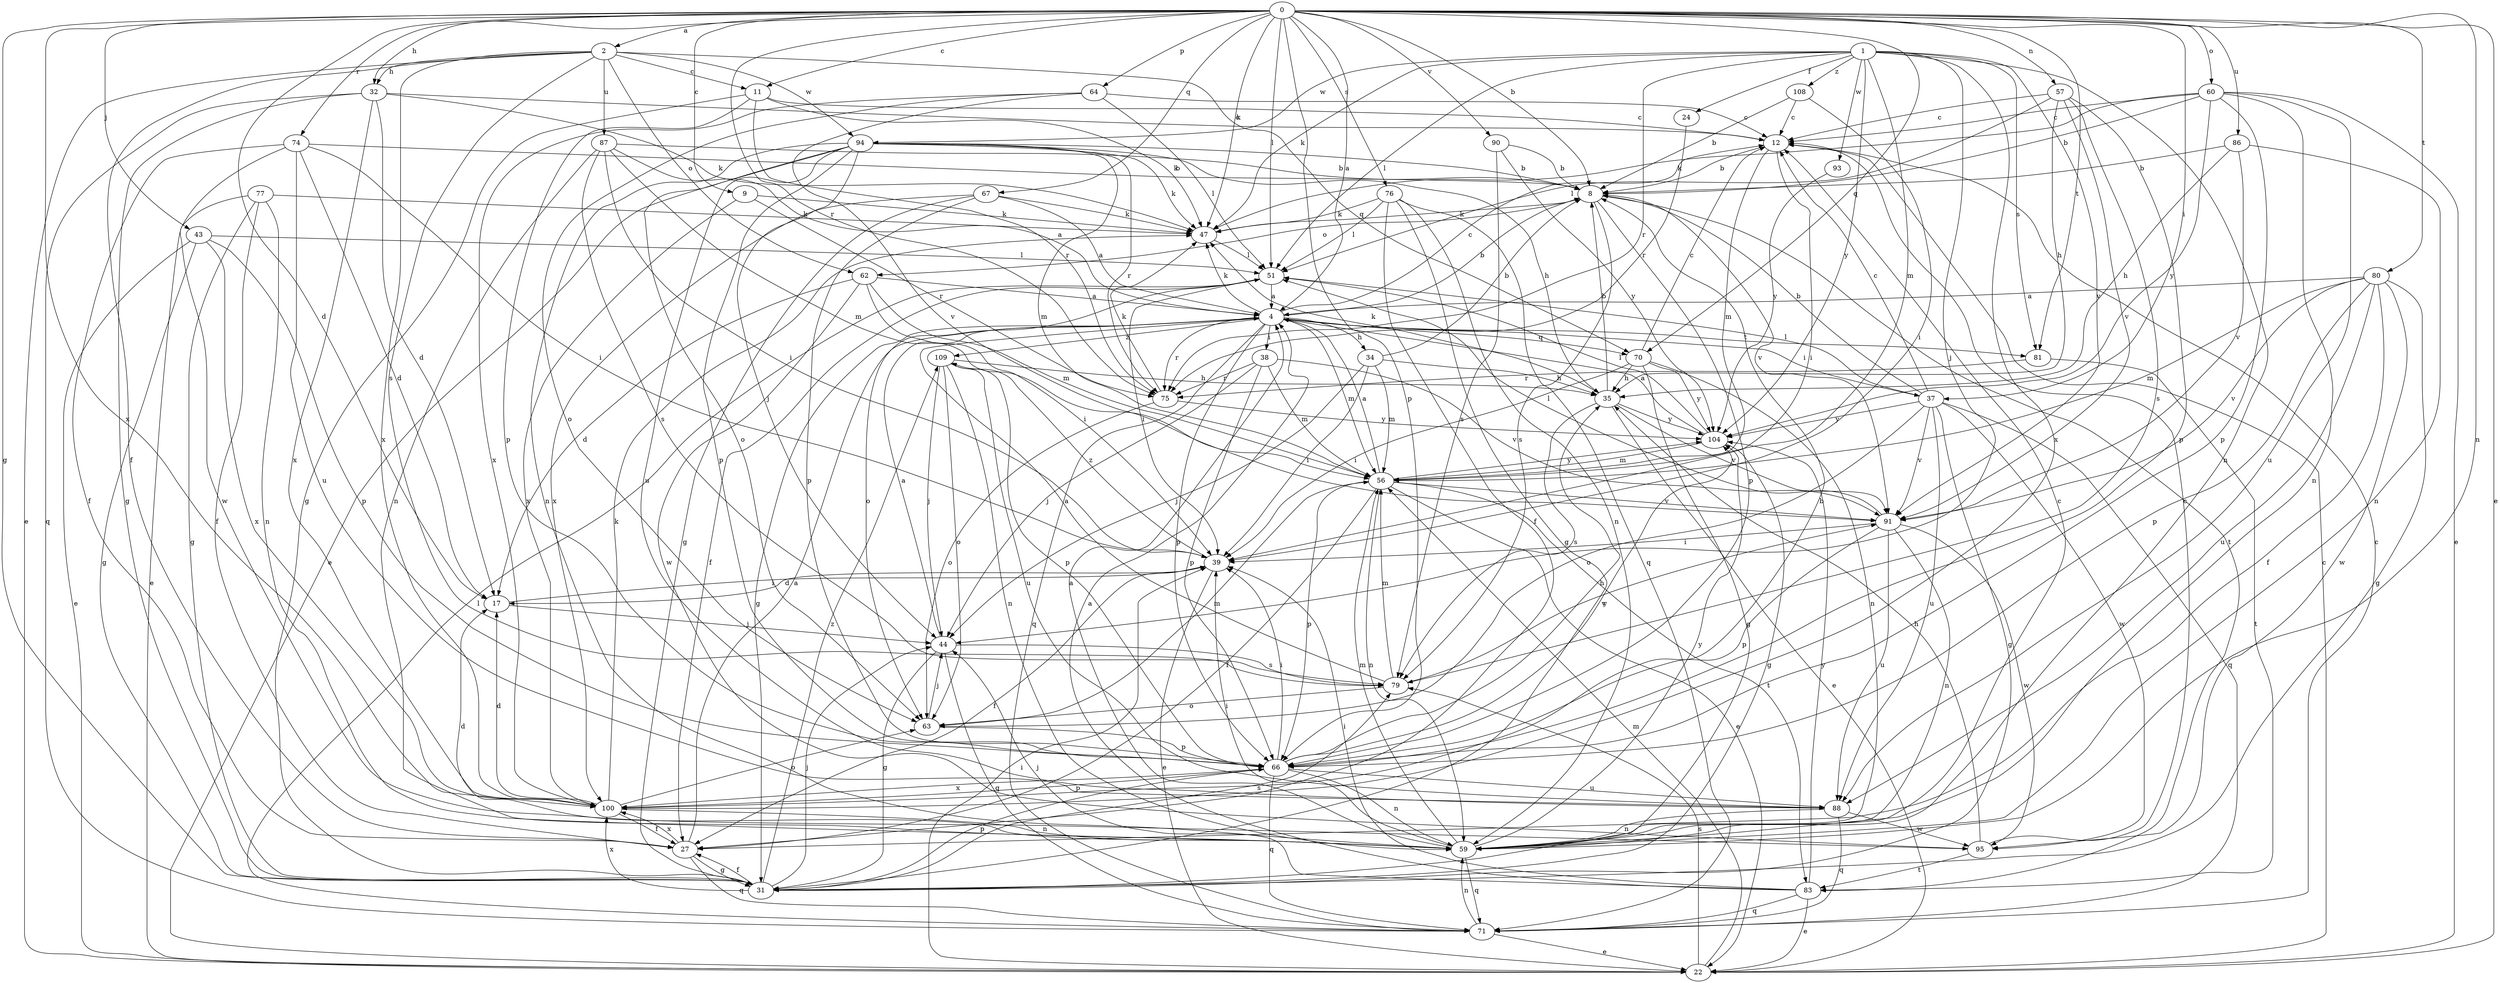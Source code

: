 strict digraph  {
0;
1;
2;
4;
8;
9;
11;
12;
17;
22;
24;
27;
31;
32;
34;
35;
37;
38;
39;
43;
44;
47;
51;
56;
57;
59;
60;
62;
63;
64;
66;
67;
70;
71;
74;
75;
76;
77;
79;
80;
81;
83;
86;
87;
88;
90;
91;
93;
94;
95;
100;
104;
108;
109;
0 -> 2  [label=a];
0 -> 4  [label=a];
0 -> 8  [label=b];
0 -> 9  [label=c];
0 -> 11  [label=c];
0 -> 17  [label=d];
0 -> 22  [label=e];
0 -> 31  [label=g];
0 -> 32  [label=h];
0 -> 37  [label=i];
0 -> 43  [label=j];
0 -> 47  [label=k];
0 -> 51  [label=l];
0 -> 57  [label=n];
0 -> 59  [label=n];
0 -> 60  [label=o];
0 -> 64  [label=p];
0 -> 66  [label=p];
0 -> 67  [label=q];
0 -> 70  [label=q];
0 -> 74  [label=r];
0 -> 75  [label=r];
0 -> 76  [label=s];
0 -> 80  [label=t];
0 -> 81  [label=t];
0 -> 86  [label=u];
0 -> 90  [label=v];
0 -> 100  [label=x];
1 -> 24  [label=f];
1 -> 44  [label=j];
1 -> 47  [label=k];
1 -> 51  [label=l];
1 -> 56  [label=m];
1 -> 59  [label=n];
1 -> 75  [label=r];
1 -> 91  [label=v];
1 -> 93  [label=w];
1 -> 94  [label=w];
1 -> 100  [label=x];
1 -> 104  [label=y];
1 -> 108  [label=z];
1 -> 81  [label=s];
2 -> 11  [label=c];
2 -> 22  [label=e];
2 -> 27  [label=f];
2 -> 32  [label=h];
2 -> 62  [label=o];
2 -> 70  [label=q];
2 -> 79  [label=s];
2 -> 87  [label=u];
2 -> 94  [label=w];
2 -> 100  [label=x];
4 -> 8  [label=b];
4 -> 12  [label=c];
4 -> 31  [label=g];
4 -> 34  [label=h];
4 -> 37  [label=i];
4 -> 38  [label=i];
4 -> 47  [label=k];
4 -> 56  [label=m];
4 -> 66  [label=p];
4 -> 70  [label=q];
4 -> 71  [label=q];
4 -> 75  [label=r];
4 -> 81  [label=t];
4 -> 109  [label=z];
8 -> 47  [label=k];
8 -> 62  [label=o];
8 -> 66  [label=p];
8 -> 79  [label=s];
8 -> 83  [label=t];
8 -> 91  [label=v];
9 -> 47  [label=k];
9 -> 75  [label=r];
9 -> 100  [label=x];
11 -> 12  [label=c];
11 -> 31  [label=g];
11 -> 47  [label=k];
11 -> 66  [label=p];
11 -> 75  [label=r];
12 -> 8  [label=b];
12 -> 39  [label=i];
12 -> 56  [label=m];
17 -> 39  [label=i];
17 -> 44  [label=j];
22 -> 12  [label=c];
22 -> 39  [label=i];
22 -> 56  [label=m];
22 -> 79  [label=s];
24 -> 75  [label=r];
27 -> 4  [label=a];
27 -> 31  [label=g];
27 -> 71  [label=q];
27 -> 100  [label=x];
31 -> 27  [label=f];
31 -> 44  [label=j];
31 -> 66  [label=p];
31 -> 79  [label=s];
31 -> 100  [label=x];
31 -> 109  [label=z];
32 -> 12  [label=c];
32 -> 17  [label=d];
32 -> 31  [label=g];
32 -> 47  [label=k];
32 -> 71  [label=q];
32 -> 100  [label=x];
34 -> 8  [label=b];
34 -> 35  [label=h];
34 -> 39  [label=i];
34 -> 44  [label=j];
34 -> 56  [label=m];
35 -> 8  [label=b];
35 -> 22  [label=e];
35 -> 47  [label=k];
35 -> 79  [label=s];
35 -> 91  [label=v];
35 -> 104  [label=y];
37 -> 8  [label=b];
37 -> 12  [label=c];
37 -> 31  [label=g];
37 -> 51  [label=l];
37 -> 63  [label=o];
37 -> 71  [label=q];
37 -> 88  [label=u];
37 -> 91  [label=v];
37 -> 95  [label=w];
37 -> 104  [label=y];
38 -> 44  [label=j];
38 -> 56  [label=m];
38 -> 66  [label=p];
38 -> 75  [label=r];
38 -> 91  [label=v];
39 -> 17  [label=d];
39 -> 22  [label=e];
39 -> 27  [label=f];
39 -> 109  [label=z];
43 -> 22  [label=e];
43 -> 31  [label=g];
43 -> 51  [label=l];
43 -> 66  [label=p];
43 -> 100  [label=x];
44 -> 4  [label=a];
44 -> 31  [label=g];
44 -> 71  [label=q];
44 -> 79  [label=s];
47 -> 51  [label=l];
51 -> 4  [label=a];
51 -> 27  [label=f];
51 -> 39  [label=i];
51 -> 63  [label=o];
56 -> 4  [label=a];
56 -> 22  [label=e];
56 -> 27  [label=f];
56 -> 59  [label=n];
56 -> 66  [label=p];
56 -> 83  [label=t];
56 -> 91  [label=v];
56 -> 104  [label=y];
57 -> 12  [label=c];
57 -> 35  [label=h];
57 -> 51  [label=l];
57 -> 66  [label=p];
57 -> 79  [label=s];
57 -> 91  [label=v];
59 -> 4  [label=a];
59 -> 12  [label=c];
59 -> 17  [label=d];
59 -> 39  [label=i];
59 -> 56  [label=m];
59 -> 71  [label=q];
59 -> 104  [label=y];
60 -> 8  [label=b];
60 -> 12  [label=c];
60 -> 22  [label=e];
60 -> 47  [label=k];
60 -> 59  [label=n];
60 -> 66  [label=p];
60 -> 88  [label=u];
60 -> 104  [label=y];
62 -> 4  [label=a];
62 -> 17  [label=d];
62 -> 39  [label=i];
62 -> 56  [label=m];
62 -> 95  [label=w];
63 -> 44  [label=j];
63 -> 56  [label=m];
63 -> 66  [label=p];
64 -> 12  [label=c];
64 -> 51  [label=l];
64 -> 63  [label=o];
64 -> 91  [label=v];
64 -> 100  [label=x];
66 -> 35  [label=h];
66 -> 39  [label=i];
66 -> 59  [label=n];
66 -> 71  [label=q];
66 -> 88  [label=u];
66 -> 100  [label=x];
66 -> 104  [label=y];
67 -> 4  [label=a];
67 -> 31  [label=g];
67 -> 47  [label=k];
67 -> 66  [label=p];
67 -> 100  [label=x];
70 -> 12  [label=c];
70 -> 31  [label=g];
70 -> 35  [label=h];
70 -> 39  [label=i];
70 -> 59  [label=n];
70 -> 104  [label=y];
71 -> 12  [label=c];
71 -> 22  [label=e];
71 -> 51  [label=l];
71 -> 59  [label=n];
74 -> 8  [label=b];
74 -> 17  [label=d];
74 -> 27  [label=f];
74 -> 39  [label=i];
74 -> 88  [label=u];
74 -> 95  [label=w];
75 -> 47  [label=k];
75 -> 63  [label=o];
75 -> 104  [label=y];
76 -> 27  [label=f];
76 -> 31  [label=g];
76 -> 47  [label=k];
76 -> 51  [label=l];
76 -> 59  [label=n];
76 -> 71  [label=q];
77 -> 22  [label=e];
77 -> 27  [label=f];
77 -> 31  [label=g];
77 -> 47  [label=k];
77 -> 59  [label=n];
79 -> 4  [label=a];
79 -> 56  [label=m];
79 -> 63  [label=o];
79 -> 91  [label=v];
80 -> 4  [label=a];
80 -> 27  [label=f];
80 -> 31  [label=g];
80 -> 56  [label=m];
80 -> 66  [label=p];
80 -> 88  [label=u];
80 -> 91  [label=v];
80 -> 95  [label=w];
81 -> 75  [label=r];
81 -> 83  [label=t];
83 -> 4  [label=a];
83 -> 22  [label=e];
83 -> 39  [label=i];
83 -> 44  [label=j];
83 -> 71  [label=q];
83 -> 104  [label=y];
86 -> 8  [label=b];
86 -> 35  [label=h];
86 -> 59  [label=n];
86 -> 91  [label=v];
87 -> 4  [label=a];
87 -> 8  [label=b];
87 -> 39  [label=i];
87 -> 56  [label=m];
87 -> 59  [label=n];
87 -> 79  [label=s];
88 -> 59  [label=n];
88 -> 71  [label=q];
88 -> 95  [label=w];
90 -> 8  [label=b];
90 -> 79  [label=s];
90 -> 104  [label=y];
91 -> 39  [label=i];
91 -> 51  [label=l];
91 -> 59  [label=n];
91 -> 66  [label=p];
91 -> 88  [label=u];
91 -> 95  [label=w];
93 -> 104  [label=y];
94 -> 8  [label=b];
94 -> 22  [label=e];
94 -> 35  [label=h];
94 -> 44  [label=j];
94 -> 47  [label=k];
94 -> 56  [label=m];
94 -> 59  [label=n];
94 -> 63  [label=o];
94 -> 66  [label=p];
94 -> 75  [label=r];
94 -> 88  [label=u];
95 -> 12  [label=c];
95 -> 35  [label=h];
95 -> 83  [label=t];
100 -> 8  [label=b];
100 -> 17  [label=d];
100 -> 27  [label=f];
100 -> 47  [label=k];
100 -> 59  [label=n];
100 -> 63  [label=o];
100 -> 66  [label=p];
104 -> 4  [label=a];
104 -> 31  [label=g];
104 -> 51  [label=l];
104 -> 56  [label=m];
108 -> 8  [label=b];
108 -> 12  [label=c];
108 -> 39  [label=i];
109 -> 35  [label=h];
109 -> 44  [label=j];
109 -> 59  [label=n];
109 -> 63  [label=o];
109 -> 66  [label=p];
109 -> 88  [label=u];
}
